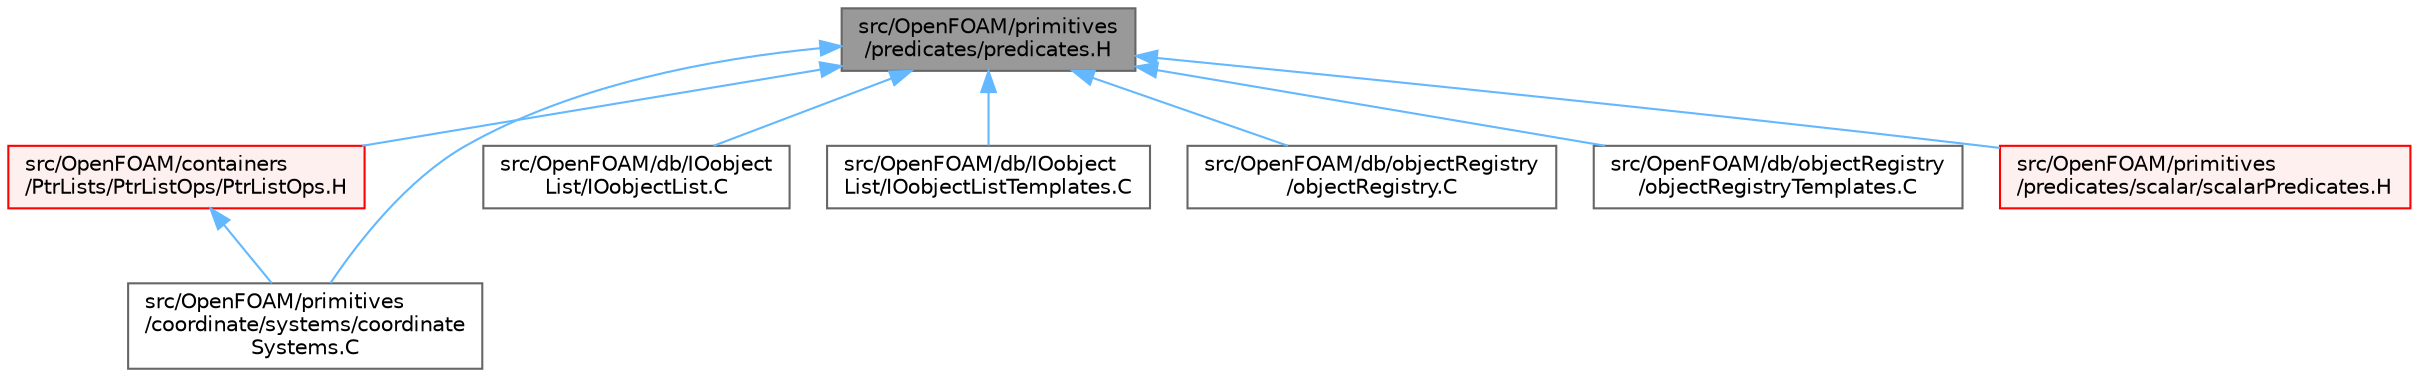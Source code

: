 digraph "src/OpenFOAM/primitives/predicates/predicates.H"
{
 // LATEX_PDF_SIZE
  bgcolor="transparent";
  edge [fontname=Helvetica,fontsize=10,labelfontname=Helvetica,labelfontsize=10];
  node [fontname=Helvetica,fontsize=10,shape=box,height=0.2,width=0.4];
  Node1 [id="Node000001",label="src/OpenFOAM/primitives\l/predicates/predicates.H",height=0.2,width=0.4,color="gray40", fillcolor="grey60", style="filled", fontcolor="black",tooltip=" "];
  Node1 -> Node2 [id="edge1_Node000001_Node000002",dir="back",color="steelblue1",style="solid",tooltip=" "];
  Node2 [id="Node000002",label="src/OpenFOAM/containers\l/PtrLists/PtrListOps/PtrListOps.H",height=0.2,width=0.4,color="red", fillcolor="#FFF0F0", style="filled",URL="$PtrListOps_8H.html",tooltip="Functions to operate on Pointer Lists."];
  Node2 -> Node6 [id="edge2_Node000002_Node000006",dir="back",color="steelblue1",style="solid",tooltip=" "];
  Node6 [id="Node000006",label="src/OpenFOAM/primitives\l/coordinate/systems/coordinate\lSystems.C",height=0.2,width=0.4,color="grey40", fillcolor="white", style="filled",URL="$coordinateSystems_8C.html",tooltip=" "];
  Node1 -> Node13 [id="edge3_Node000001_Node000013",dir="back",color="steelblue1",style="solid",tooltip=" "];
  Node13 [id="Node000013",label="src/OpenFOAM/db/IOobject\lList/IOobjectList.C",height=0.2,width=0.4,color="grey40", fillcolor="white", style="filled",URL="$IOobjectList_8C.html",tooltip=" "];
  Node1 -> Node14 [id="edge4_Node000001_Node000014",dir="back",color="steelblue1",style="solid",tooltip=" "];
  Node14 [id="Node000014",label="src/OpenFOAM/db/IOobject\lList/IOobjectListTemplates.C",height=0.2,width=0.4,color="grey40", fillcolor="white", style="filled",URL="$IOobjectListTemplates_8C.html",tooltip=" "];
  Node1 -> Node15 [id="edge5_Node000001_Node000015",dir="back",color="steelblue1",style="solid",tooltip=" "];
  Node15 [id="Node000015",label="src/OpenFOAM/db/objectRegistry\l/objectRegistry.C",height=0.2,width=0.4,color="grey40", fillcolor="white", style="filled",URL="$objectRegistry_8C.html",tooltip=" "];
  Node1 -> Node16 [id="edge6_Node000001_Node000016",dir="back",color="steelblue1",style="solid",tooltip=" "];
  Node16 [id="Node000016",label="src/OpenFOAM/db/objectRegistry\l/objectRegistryTemplates.C",height=0.2,width=0.4,color="grey40", fillcolor="white", style="filled",URL="$objectRegistryTemplates_8C.html",tooltip=" "];
  Node1 -> Node6 [id="edge7_Node000001_Node000006",dir="back",color="steelblue1",style="solid",tooltip=" "];
  Node1 -> Node17 [id="edge8_Node000001_Node000017",dir="back",color="steelblue1",style="solid",tooltip=" "];
  Node17 [id="Node000017",label="src/OpenFOAM/primitives\l/predicates/scalar/scalarPredicates.H",height=0.2,width=0.4,color="red", fillcolor="#FFF0F0", style="filled",URL="$scalarPredicates_8H.html",tooltip=" "];
}
